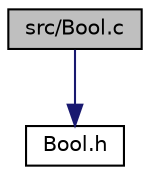 digraph "src/Bool.c"
{
 // LATEX_PDF_SIZE
  bgcolor="transparent";
  edge [fontname="Helvetica",fontsize="10",labelfontname="Helvetica",labelfontsize="10"];
  node [fontname="Helvetica",fontsize="10",shape=record];
  Node1 [label="src/Bool.c",height=0.2,width=0.4,color="black", fillcolor="grey75", style="filled", fontcolor="black",tooltip="Boolean enum."];
  Node1 -> Node2 [color="midnightblue",fontsize="10",style="solid",fontname="Helvetica"];
  Node2 [label="Bool.h",height=0.2,width=0.4,color="black",URL="$_bool_8h.html",tooltip="Boolean enum."];
}
